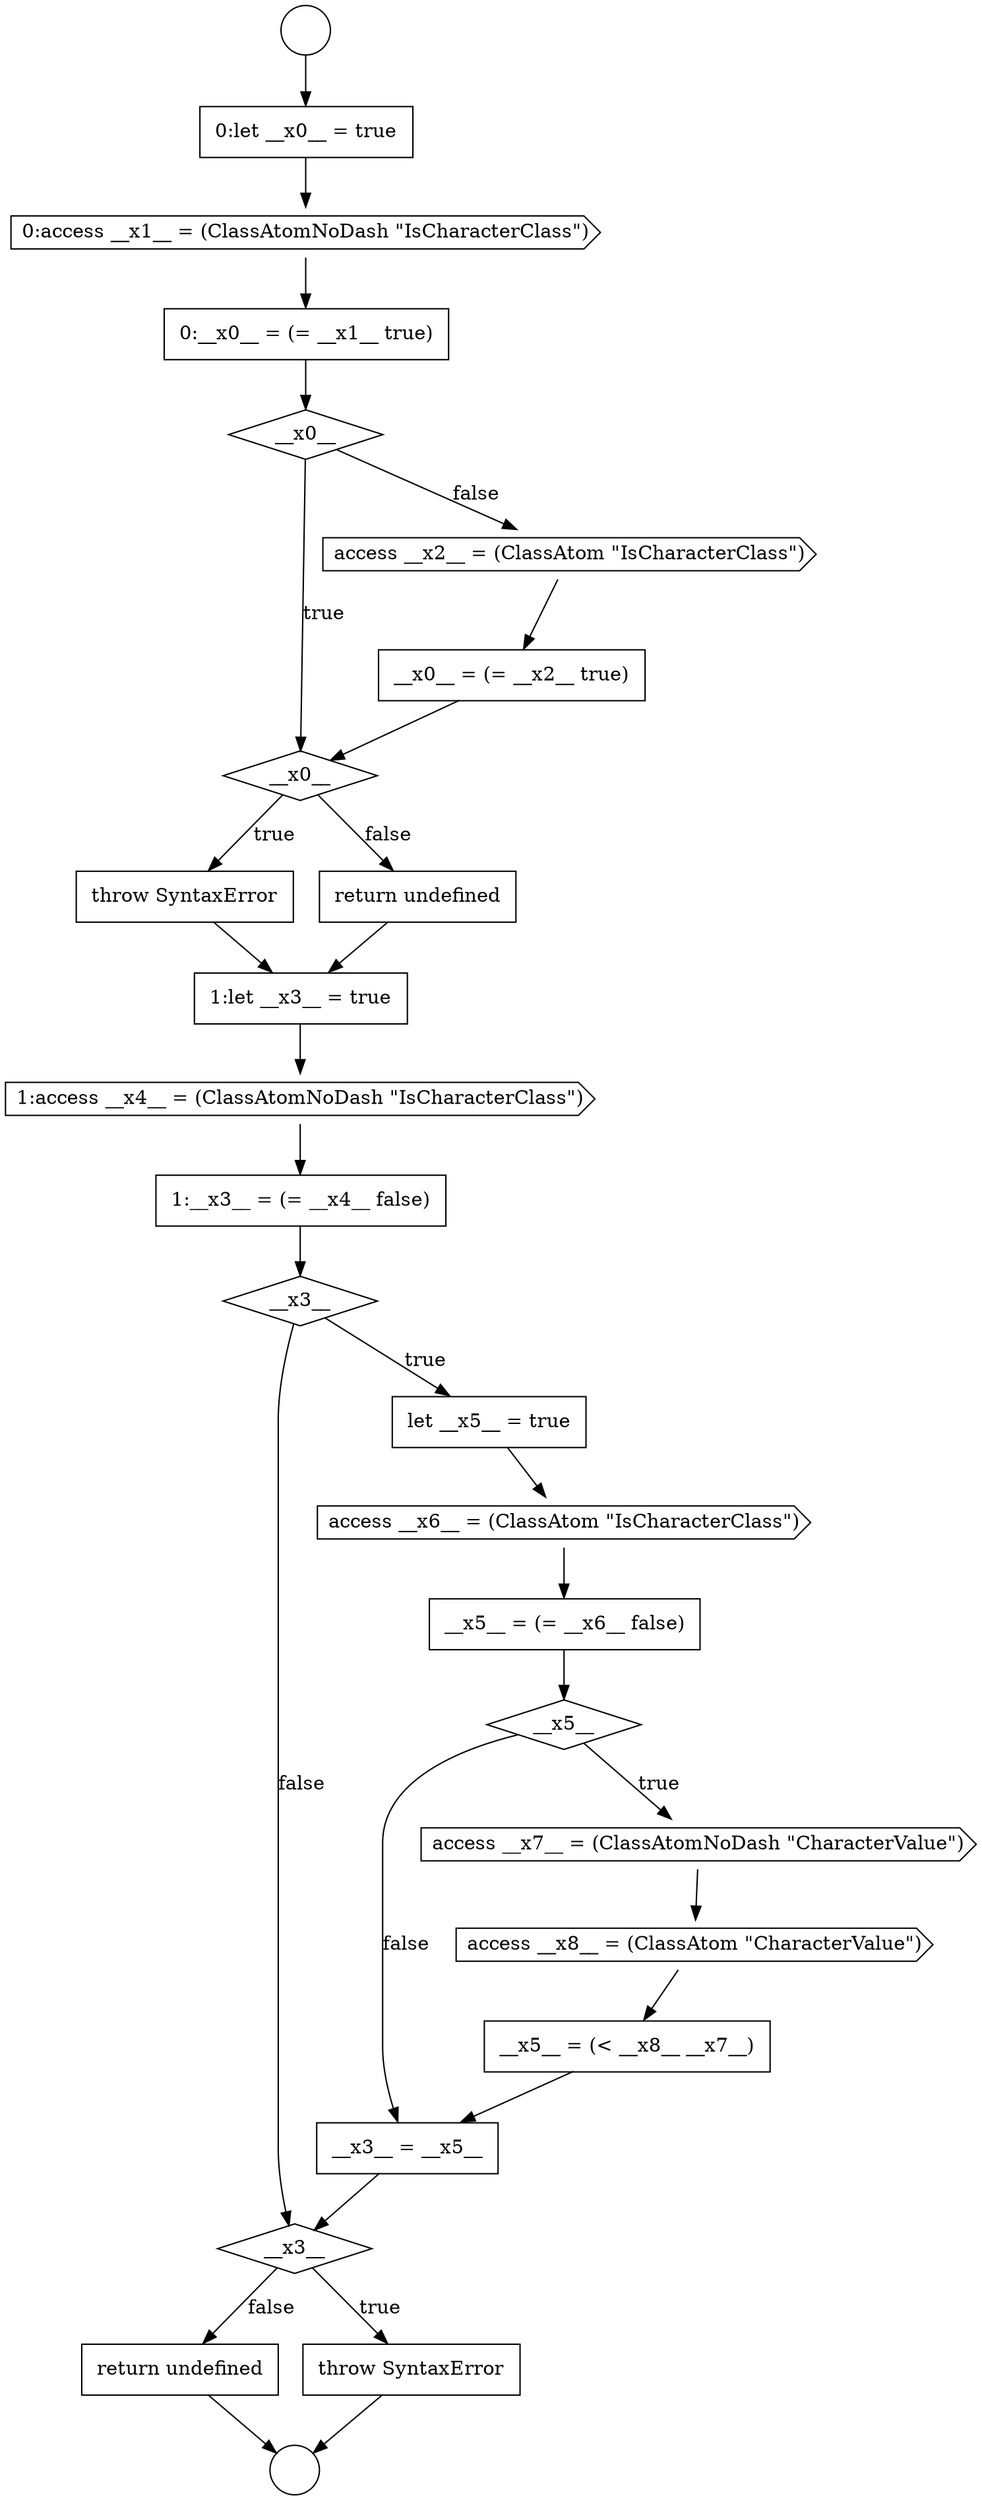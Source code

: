 digraph {
  node19819 [shape=diamond, label=<<font color="black">__x0__</font>> color="black" fillcolor="white" style=filled]
  node19827 [shape=none, margin=0, label=<<font color="black">
    <table border="0" cellborder="1" cellspacing="0" cellpadding="10">
      <tr><td align="left">1:__x3__ = (= __x4__ false)</td></tr>
    </table>
  </font>> color="black" fillcolor="white" style=filled]
  node19831 [shape=none, margin=0, label=<<font color="black">
    <table border="0" cellborder="1" cellspacing="0" cellpadding="10">
      <tr><td align="left">__x5__ = (= __x6__ false)</td></tr>
    </table>
  </font>> color="black" fillcolor="white" style=filled]
  node19825 [shape=none, margin=0, label=<<font color="black">
    <table border="0" cellborder="1" cellspacing="0" cellpadding="10">
      <tr><td align="left">1:let __x3__ = true</td></tr>
    </table>
  </font>> color="black" fillcolor="white" style=filled]
  node19830 [shape=cds, label=<<font color="black">access __x6__ = (ClassAtom &quot;IsCharacterClass&quot;)</font>> color="black" fillcolor="white" style=filled]
  node19823 [shape=none, margin=0, label=<<font color="black">
    <table border="0" cellborder="1" cellspacing="0" cellpadding="10">
      <tr><td align="left">throw SyntaxError</td></tr>
    </table>
  </font>> color="black" fillcolor="white" style=filled]
  node19826 [shape=cds, label=<<font color="black">1:access __x4__ = (ClassAtomNoDash &quot;IsCharacterClass&quot;)</font>> color="black" fillcolor="white" style=filled]
  node19837 [shape=diamond, label=<<font color="black">__x3__</font>> color="black" fillcolor="white" style=filled]
  node19839 [shape=none, margin=0, label=<<font color="black">
    <table border="0" cellborder="1" cellspacing="0" cellpadding="10">
      <tr><td align="left">return undefined</td></tr>
    </table>
  </font>> color="black" fillcolor="white" style=filled]
  node19836 [shape=none, margin=0, label=<<font color="black">
    <table border="0" cellborder="1" cellspacing="0" cellpadding="10">
      <tr><td align="left">__x3__ = __x5__</td></tr>
    </table>
  </font>> color="black" fillcolor="white" style=filled]
  node19835 [shape=none, margin=0, label=<<font color="black">
    <table border="0" cellborder="1" cellspacing="0" cellpadding="10">
      <tr><td align="left">__x5__ = (&lt; __x8__ __x7__)</td></tr>
    </table>
  </font>> color="black" fillcolor="white" style=filled]
  node19818 [shape=none, margin=0, label=<<font color="black">
    <table border="0" cellborder="1" cellspacing="0" cellpadding="10">
      <tr><td align="left">0:__x0__ = (= __x1__ true)</td></tr>
    </table>
  </font>> color="black" fillcolor="white" style=filled]
  node19832 [shape=diamond, label=<<font color="black">__x5__</font>> color="black" fillcolor="white" style=filled]
  node19815 [shape=circle label=" " color="black" fillcolor="white" style=filled]
  node19828 [shape=diamond, label=<<font color="black">__x3__</font>> color="black" fillcolor="white" style=filled]
  node19822 [shape=diamond, label=<<font color="black">__x0__</font>> color="black" fillcolor="white" style=filled]
  node19817 [shape=cds, label=<<font color="black">0:access __x1__ = (ClassAtomNoDash &quot;IsCharacterClass&quot;)</font>> color="black" fillcolor="white" style=filled]
  node19834 [shape=cds, label=<<font color="black">access __x8__ = (ClassAtom &quot;CharacterValue&quot;)</font>> color="black" fillcolor="white" style=filled]
  node19814 [shape=circle label=" " color="black" fillcolor="white" style=filled]
  node19829 [shape=none, margin=0, label=<<font color="black">
    <table border="0" cellborder="1" cellspacing="0" cellpadding="10">
      <tr><td align="left">let __x5__ = true</td></tr>
    </table>
  </font>> color="black" fillcolor="white" style=filled]
  node19824 [shape=none, margin=0, label=<<font color="black">
    <table border="0" cellborder="1" cellspacing="0" cellpadding="10">
      <tr><td align="left">return undefined</td></tr>
    </table>
  </font>> color="black" fillcolor="white" style=filled]
  node19821 [shape=none, margin=0, label=<<font color="black">
    <table border="0" cellborder="1" cellspacing="0" cellpadding="10">
      <tr><td align="left">__x0__ = (= __x2__ true)</td></tr>
    </table>
  </font>> color="black" fillcolor="white" style=filled]
  node19838 [shape=none, margin=0, label=<<font color="black">
    <table border="0" cellborder="1" cellspacing="0" cellpadding="10">
      <tr><td align="left">throw SyntaxError</td></tr>
    </table>
  </font>> color="black" fillcolor="white" style=filled]
  node19816 [shape=none, margin=0, label=<<font color="black">
    <table border="0" cellborder="1" cellspacing="0" cellpadding="10">
      <tr><td align="left">0:let __x0__ = true</td></tr>
    </table>
  </font>> color="black" fillcolor="white" style=filled]
  node19833 [shape=cds, label=<<font color="black">access __x7__ = (ClassAtomNoDash &quot;CharacterValue&quot;)</font>> color="black" fillcolor="white" style=filled]
  node19820 [shape=cds, label=<<font color="black">access __x2__ = (ClassAtom &quot;IsCharacterClass&quot;)</font>> color="black" fillcolor="white" style=filled]
  node19824 -> node19825 [ color="black"]
  node19831 -> node19832 [ color="black"]
  node19829 -> node19830 [ color="black"]
  node19825 -> node19826 [ color="black"]
  node19814 -> node19816 [ color="black"]
  node19816 -> node19817 [ color="black"]
  node19832 -> node19833 [label=<<font color="black">true</font>> color="black"]
  node19832 -> node19836 [label=<<font color="black">false</font>> color="black"]
  node19823 -> node19825 [ color="black"]
  node19819 -> node19822 [label=<<font color="black">true</font>> color="black"]
  node19819 -> node19820 [label=<<font color="black">false</font>> color="black"]
  node19838 -> node19815 [ color="black"]
  node19837 -> node19838 [label=<<font color="black">true</font>> color="black"]
  node19837 -> node19839 [label=<<font color="black">false</font>> color="black"]
  node19828 -> node19829 [label=<<font color="black">true</font>> color="black"]
  node19828 -> node19837 [label=<<font color="black">false</font>> color="black"]
  node19822 -> node19823 [label=<<font color="black">true</font>> color="black"]
  node19822 -> node19824 [label=<<font color="black">false</font>> color="black"]
  node19821 -> node19822 [ color="black"]
  node19818 -> node19819 [ color="black"]
  node19834 -> node19835 [ color="black"]
  node19826 -> node19827 [ color="black"]
  node19839 -> node19815 [ color="black"]
  node19820 -> node19821 [ color="black"]
  node19836 -> node19837 [ color="black"]
  node19817 -> node19818 [ color="black"]
  node19833 -> node19834 [ color="black"]
  node19830 -> node19831 [ color="black"]
  node19827 -> node19828 [ color="black"]
  node19835 -> node19836 [ color="black"]
}
